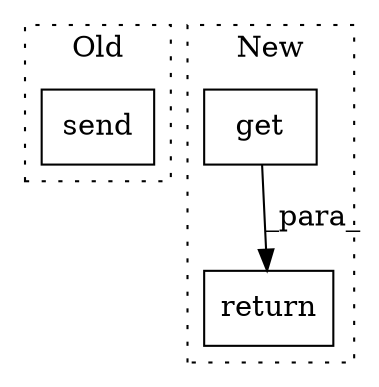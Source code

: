 digraph G {
subgraph cluster0 {
1 [label="send" a="32" s="9872,9903" l="5,1" shape="box"];
label = "Old";
style="dotted";
}
subgraph cluster1 {
2 [label="get" a="32" s="11682,11689" l="4,1" shape="box"];
3 [label="return" a="41" s="11702" l="7" shape="box"];
label = "New";
style="dotted";
}
2 -> 3 [label="_para_"];
}
